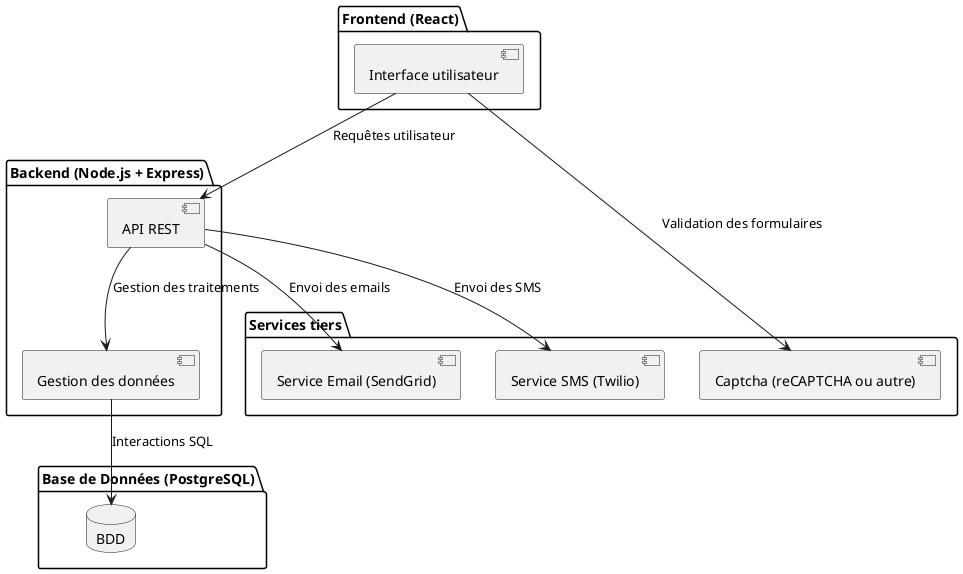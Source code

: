 @startuml architecture

package "Frontend (React)" {
  component "Interface utilisateur" as UI
}

package "Backend (Node.js + Express)" {
  component "API REST" as API
  component "Gestion des données" as Data
}

package "Base de Données (PostgreSQL)" {
  database "BDD"
}

package "Services tiers" {
  component "Service Email (SendGrid)" as Email
  component "Service SMS (Twilio)" as SMS
  component "Captcha (reCAPTCHA ou autre)" as Captcha
}

UI --> API : Requêtes utilisateur
API --> Data : Gestion des traitements
Data --> BDD : Interactions SQL
API --> Email : Envoi des emails
API --> SMS : Envoi des SMS
UI --> Captcha : Validation des formulaires

@enduml